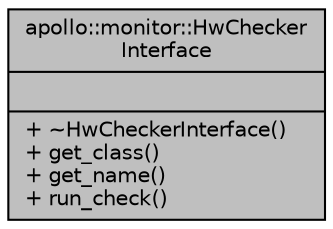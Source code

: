 digraph "apollo::monitor::HwCheckerInterface"
{
  edge [fontname="Helvetica",fontsize="10",labelfontname="Helvetica",labelfontsize="10"];
  node [fontname="Helvetica",fontsize="10",shape=record];
  Node1 [label="{apollo::monitor::HwChecker\lInterface\n||+ ~HwCheckerInterface()\l+ get_class()\l+ get_name()\l+ run_check()\l}",height=0.2,width=0.4,color="black", fillcolor="grey75", style="filled" fontcolor="black"];
}
